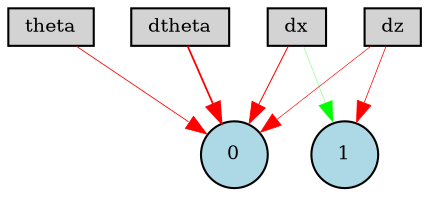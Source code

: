 digraph {
	node [fontsize=9 height=0.2 shape=circle width=0.2]
	dx [fillcolor=lightgray shape=box style=filled]
	dz [fillcolor=lightgray shape=box style=filled]
	theta [fillcolor=lightgray shape=box style=filled]
	dtheta [fillcolor=lightgray shape=box style=filled]
	0 [fillcolor=lightblue style=filled]
	1 [fillcolor=lightblue style=filled]
	dtheta -> 0 [color=red penwidth=0.8576438938325415 style=solid]
	dz -> 0 [color=red penwidth=0.3071531617496991 style=solid]
	dz -> 1 [color=red penwidth=0.35997647978528524 style=solid]
	theta -> 0 [color=red penwidth=0.4008188478949666 style=solid]
	dx -> 0 [color=red penwidth=0.4938943883712281 style=solid]
	dx -> 1 [color=green penwidth=0.1353586075155709 style=solid]
}
